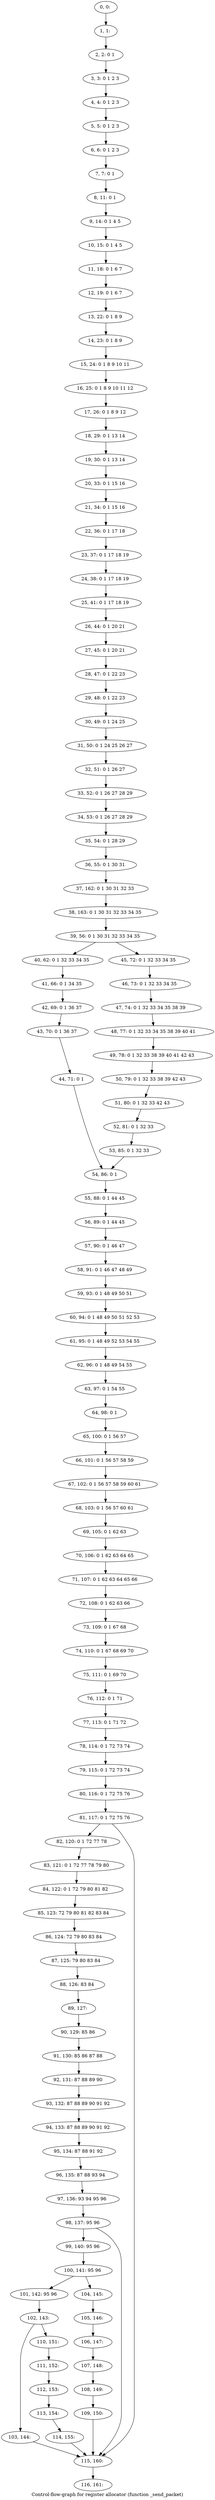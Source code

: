 digraph G {
graph [label="Control-flow-graph for register allocator (function _send_packet)"]
0[label="0, 0: "];
1[label="1, 1: "];
2[label="2, 2: 0 1 "];
3[label="3, 3: 0 1 2 3 "];
4[label="4, 4: 0 1 2 3 "];
5[label="5, 5: 0 1 2 3 "];
6[label="6, 6: 0 1 2 3 "];
7[label="7, 7: 0 1 "];
8[label="8, 11: 0 1 "];
9[label="9, 14: 0 1 4 5 "];
10[label="10, 15: 0 1 4 5 "];
11[label="11, 18: 0 1 6 7 "];
12[label="12, 19: 0 1 6 7 "];
13[label="13, 22: 0 1 8 9 "];
14[label="14, 23: 0 1 8 9 "];
15[label="15, 24: 0 1 8 9 10 11 "];
16[label="16, 25: 0 1 8 9 10 11 12 "];
17[label="17, 26: 0 1 8 9 12 "];
18[label="18, 29: 0 1 13 14 "];
19[label="19, 30: 0 1 13 14 "];
20[label="20, 33: 0 1 15 16 "];
21[label="21, 34: 0 1 15 16 "];
22[label="22, 36: 0 1 17 18 "];
23[label="23, 37: 0 1 17 18 19 "];
24[label="24, 38: 0 1 17 18 19 "];
25[label="25, 41: 0 1 17 18 19 "];
26[label="26, 44: 0 1 20 21 "];
27[label="27, 45: 0 1 20 21 "];
28[label="28, 47: 0 1 22 23 "];
29[label="29, 48: 0 1 22 23 "];
30[label="30, 49: 0 1 24 25 "];
31[label="31, 50: 0 1 24 25 26 27 "];
32[label="32, 51: 0 1 26 27 "];
33[label="33, 52: 0 1 26 27 28 29 "];
34[label="34, 53: 0 1 26 27 28 29 "];
35[label="35, 54: 0 1 28 29 "];
36[label="36, 55: 0 1 30 31 "];
37[label="37, 162: 0 1 30 31 32 33 "];
38[label="38, 163: 0 1 30 31 32 33 34 35 "];
39[label="39, 56: 0 1 30 31 32 33 34 35 "];
40[label="40, 62: 0 1 32 33 34 35 "];
41[label="41, 66: 0 1 34 35 "];
42[label="42, 69: 0 1 36 37 "];
43[label="43, 70: 0 1 36 37 "];
44[label="44, 71: 0 1 "];
45[label="45, 72: 0 1 32 33 34 35 "];
46[label="46, 73: 0 1 32 33 34 35 "];
47[label="47, 74: 0 1 32 33 34 35 38 39 "];
48[label="48, 77: 0 1 32 33 34 35 38 39 40 41 "];
49[label="49, 78: 0 1 32 33 38 39 40 41 42 43 "];
50[label="50, 79: 0 1 32 33 38 39 42 43 "];
51[label="51, 80: 0 1 32 33 42 43 "];
52[label="52, 81: 0 1 32 33 "];
53[label="53, 85: 0 1 32 33 "];
54[label="54, 86: 0 1 "];
55[label="55, 88: 0 1 44 45 "];
56[label="56, 89: 0 1 44 45 "];
57[label="57, 90: 0 1 46 47 "];
58[label="58, 91: 0 1 46 47 48 49 "];
59[label="59, 93: 0 1 48 49 50 51 "];
60[label="60, 94: 0 1 48 49 50 51 52 53 "];
61[label="61, 95: 0 1 48 49 52 53 54 55 "];
62[label="62, 96: 0 1 48 49 54 55 "];
63[label="63, 97: 0 1 54 55 "];
64[label="64, 98: 0 1 "];
65[label="65, 100: 0 1 56 57 "];
66[label="66, 101: 0 1 56 57 58 59 "];
67[label="67, 102: 0 1 56 57 58 59 60 61 "];
68[label="68, 103: 0 1 56 57 60 61 "];
69[label="69, 105: 0 1 62 63 "];
70[label="70, 106: 0 1 62 63 64 65 "];
71[label="71, 107: 0 1 62 63 64 65 66 "];
72[label="72, 108: 0 1 62 63 66 "];
73[label="73, 109: 0 1 67 68 "];
74[label="74, 110: 0 1 67 68 69 70 "];
75[label="75, 111: 0 1 69 70 "];
76[label="76, 112: 0 1 71 "];
77[label="77, 113: 0 1 71 72 "];
78[label="78, 114: 0 1 72 73 74 "];
79[label="79, 115: 0 1 72 73 74 "];
80[label="80, 116: 0 1 72 75 76 "];
81[label="81, 117: 0 1 72 75 76 "];
82[label="82, 120: 0 1 72 77 78 "];
83[label="83, 121: 0 1 72 77 78 79 80 "];
84[label="84, 122: 0 1 72 79 80 81 82 "];
85[label="85, 123: 72 79 80 81 82 83 84 "];
86[label="86, 124: 72 79 80 83 84 "];
87[label="87, 125: 79 80 83 84 "];
88[label="88, 126: 83 84 "];
89[label="89, 127: "];
90[label="90, 129: 85 86 "];
91[label="91, 130: 85 86 87 88 "];
92[label="92, 131: 87 88 89 90 "];
93[label="93, 132: 87 88 89 90 91 92 "];
94[label="94, 133: 87 88 89 90 91 92 "];
95[label="95, 134: 87 88 91 92 "];
96[label="96, 135: 87 88 93 94 "];
97[label="97, 136: 93 94 95 96 "];
98[label="98, 137: 95 96 "];
99[label="99, 140: 95 96 "];
100[label="100, 141: 95 96 "];
101[label="101, 142: 95 96 "];
102[label="102, 143: "];
103[label="103, 144: "];
104[label="104, 145: "];
105[label="105, 146: "];
106[label="106, 147: "];
107[label="107, 148: "];
108[label="108, 149: "];
109[label="109, 150: "];
110[label="110, 151: "];
111[label="111, 152: "];
112[label="112, 153: "];
113[label="113, 154: "];
114[label="114, 155: "];
115[label="115, 160: "];
116[label="116, 161: "];
0->1 ;
1->2 ;
2->3 ;
3->4 ;
4->5 ;
5->6 ;
6->7 ;
7->8 ;
8->9 ;
9->10 ;
10->11 ;
11->12 ;
12->13 ;
13->14 ;
14->15 ;
15->16 ;
16->17 ;
17->18 ;
18->19 ;
19->20 ;
20->21 ;
21->22 ;
22->23 ;
23->24 ;
24->25 ;
25->26 ;
26->27 ;
27->28 ;
28->29 ;
29->30 ;
30->31 ;
31->32 ;
32->33 ;
33->34 ;
34->35 ;
35->36 ;
36->37 ;
37->38 ;
38->39 ;
39->40 ;
39->45 ;
40->41 ;
41->42 ;
42->43 ;
43->44 ;
44->54 ;
45->46 ;
46->47 ;
47->48 ;
48->49 ;
49->50 ;
50->51 ;
51->52 ;
52->53 ;
53->54 ;
54->55 ;
55->56 ;
56->57 ;
57->58 ;
58->59 ;
59->60 ;
60->61 ;
61->62 ;
62->63 ;
63->64 ;
64->65 ;
65->66 ;
66->67 ;
67->68 ;
68->69 ;
69->70 ;
70->71 ;
71->72 ;
72->73 ;
73->74 ;
74->75 ;
75->76 ;
76->77 ;
77->78 ;
78->79 ;
79->80 ;
80->81 ;
81->82 ;
81->115 ;
82->83 ;
83->84 ;
84->85 ;
85->86 ;
86->87 ;
87->88 ;
88->89 ;
89->90 ;
90->91 ;
91->92 ;
92->93 ;
93->94 ;
94->95 ;
95->96 ;
96->97 ;
97->98 ;
98->99 ;
98->115 ;
99->100 ;
100->101 ;
100->104 ;
101->102 ;
102->103 ;
102->110 ;
103->115 ;
104->105 ;
105->106 ;
106->107 ;
107->108 ;
108->109 ;
109->115 ;
110->111 ;
111->112 ;
112->113 ;
113->114 ;
114->115 ;
115->116 ;
}
